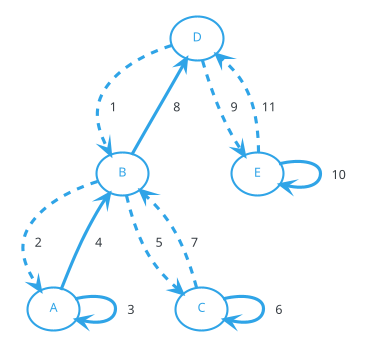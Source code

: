 @startuml
top to bottom direction
!theme cerulean-outline
(D) ..> (B): 1
(B) ..> (A): 2
(A) --> (A): 3
(A) --> (B): 4
(B) ..> (C): 5
(C) --> (C): 6
(C) ..> (B): 7
(B) --> (D): 8
(D) ..> (E): 9
(E) --> (E): 10
(E) ..> (D): 11
@enduml
